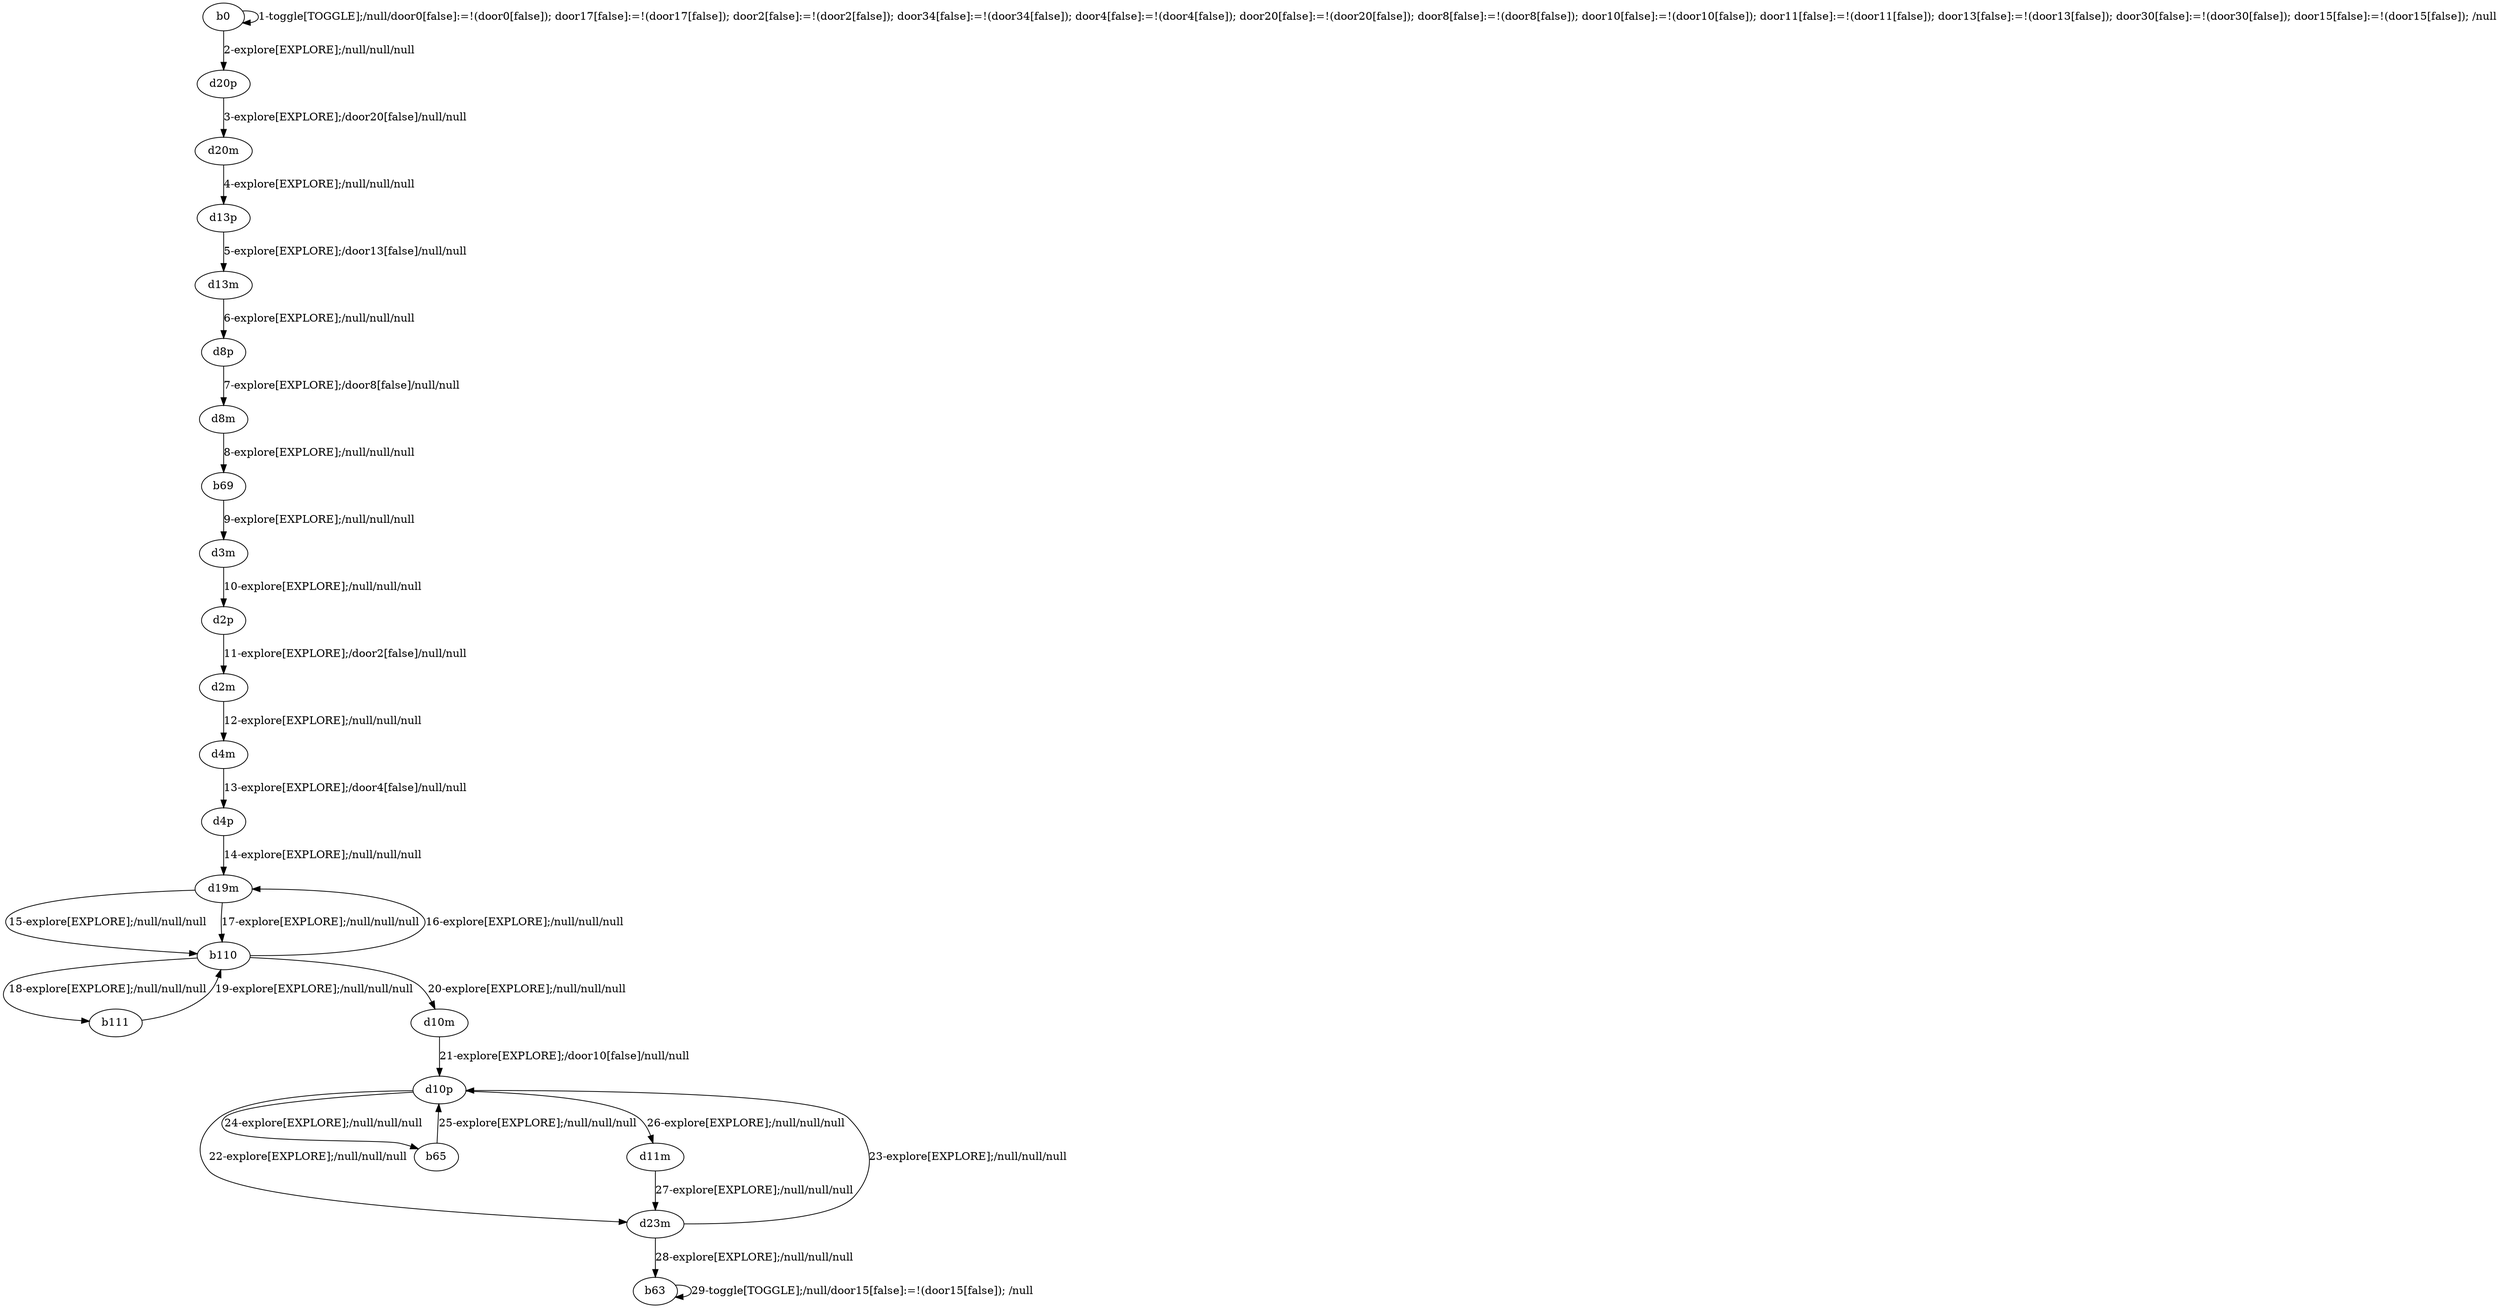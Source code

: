 # Total number of goals covered by this test: 1
# b63 --> b63

digraph g {
"b0" -> "b0" [label = "1-toggle[TOGGLE];/null/door0[false]:=!(door0[false]); door17[false]:=!(door17[false]); door2[false]:=!(door2[false]); door34[false]:=!(door34[false]); door4[false]:=!(door4[false]); door20[false]:=!(door20[false]); door8[false]:=!(door8[false]); door10[false]:=!(door10[false]); door11[false]:=!(door11[false]); door13[false]:=!(door13[false]); door30[false]:=!(door30[false]); door15[false]:=!(door15[false]); /null"];
"b0" -> "d20p" [label = "2-explore[EXPLORE];/null/null/null"];
"d20p" -> "d20m" [label = "3-explore[EXPLORE];/door20[false]/null/null"];
"d20m" -> "d13p" [label = "4-explore[EXPLORE];/null/null/null"];
"d13p" -> "d13m" [label = "5-explore[EXPLORE];/door13[false]/null/null"];
"d13m" -> "d8p" [label = "6-explore[EXPLORE];/null/null/null"];
"d8p" -> "d8m" [label = "7-explore[EXPLORE];/door8[false]/null/null"];
"d8m" -> "b69" [label = "8-explore[EXPLORE];/null/null/null"];
"b69" -> "d3m" [label = "9-explore[EXPLORE];/null/null/null"];
"d3m" -> "d2p" [label = "10-explore[EXPLORE];/null/null/null"];
"d2p" -> "d2m" [label = "11-explore[EXPLORE];/door2[false]/null/null"];
"d2m" -> "d4m" [label = "12-explore[EXPLORE];/null/null/null"];
"d4m" -> "d4p" [label = "13-explore[EXPLORE];/door4[false]/null/null"];
"d4p" -> "d19m" [label = "14-explore[EXPLORE];/null/null/null"];
"d19m" -> "b110" [label = "15-explore[EXPLORE];/null/null/null"];
"b110" -> "d19m" [label = "16-explore[EXPLORE];/null/null/null"];
"d19m" -> "b110" [label = "17-explore[EXPLORE];/null/null/null"];
"b110" -> "b111" [label = "18-explore[EXPLORE];/null/null/null"];
"b111" -> "b110" [label = "19-explore[EXPLORE];/null/null/null"];
"b110" -> "d10m" [label = "20-explore[EXPLORE];/null/null/null"];
"d10m" -> "d10p" [label = "21-explore[EXPLORE];/door10[false]/null/null"];
"d10p" -> "d23m" [label = "22-explore[EXPLORE];/null/null/null"];
"d23m" -> "d10p" [label = "23-explore[EXPLORE];/null/null/null"];
"d10p" -> "b65" [label = "24-explore[EXPLORE];/null/null/null"];
"b65" -> "d10p" [label = "25-explore[EXPLORE];/null/null/null"];
"d10p" -> "d11m" [label = "26-explore[EXPLORE];/null/null/null"];
"d11m" -> "d23m" [label = "27-explore[EXPLORE];/null/null/null"];
"d23m" -> "b63" [label = "28-explore[EXPLORE];/null/null/null"];
"b63" -> "b63" [label = "29-toggle[TOGGLE];/null/door15[false]:=!(door15[false]); /null"];
}